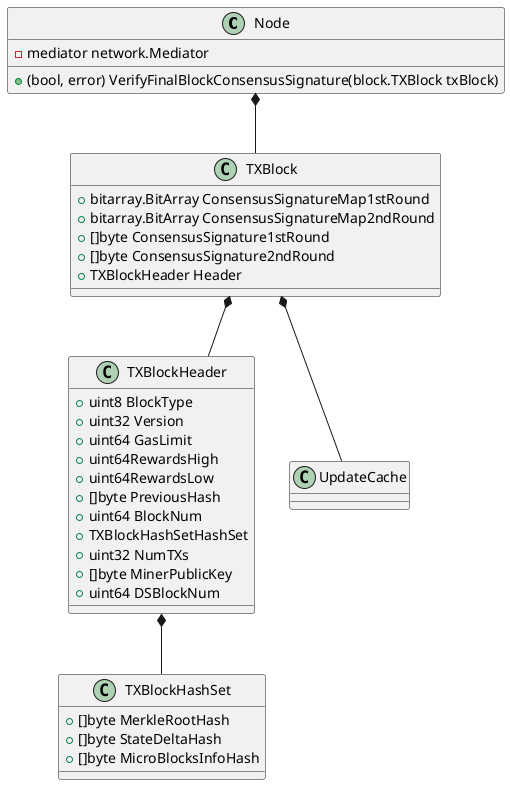 @startuml
class Node {
    -mediator network.Mediator
    +(bool, error) VerifyFinalBlockConsensusSignature(block.TXBlock txBlock)
}

class TXBlock {
	+bitarray.BitArray ConsensusSignatureMap1stRound
	+bitarray.BitArray ConsensusSignatureMap2ndRound
	+[]byte ConsensusSignature1stRound
	+[]byte ConsensusSignature2ndRound
	+TXBlockHeader Header
}

class TXBlockHashSet {
	+[]byte MerkleRootHash
	+[]byte StateDeltaHash
	+[]byte MicroBlocksInfoHash
}

class TXBlockHeader {
	+uint8 BlockType
	+uint32 Version
	+uint64 GasLimit
	+uint64RewardsHigh
	+uint64RewardsLow
	+[]byte PreviousHash
	+uint64 BlockNum
	+TXBlockHashSetHashSet
	+uint32 NumTXs
	+[]byte MinerPublicKey
	+uint64 DSBlockNum
}

Node *-- TXBlock
TXBlock *-- UpdateCache
TXBlock *-- TXBlockHeader
TXBlockHeader *-- TXBlockHashSet
@enduml
